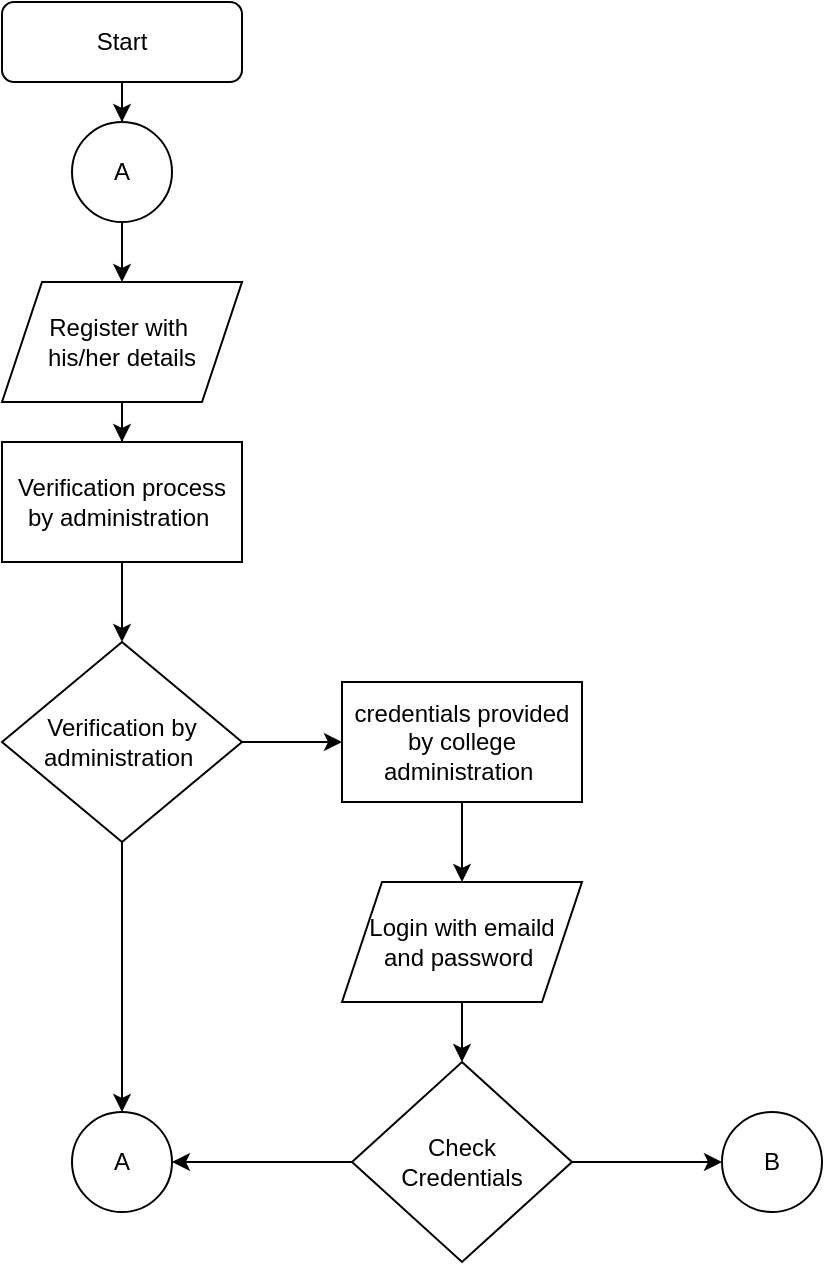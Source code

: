 <mxfile version="24.0.0" type="device" pages="4">
  <diagram id="xbVonTfnHlk0vza_ipS8" name="Page-1">
    <mxGraphModel dx="1500" dy="813" grid="1" gridSize="10" guides="1" tooltips="1" connect="1" arrows="1" fold="1" page="1" pageScale="1" pageWidth="827" pageHeight="1169" math="0" shadow="0">
      <root>
        <mxCell id="0" />
        <mxCell id="1" parent="0" />
        <mxCell id="sVwku7GrBBh_X-qJjAcb-12" value="" style="edgeStyle=orthogonalEdgeStyle;rounded=0;orthogonalLoop=1;jettySize=auto;html=1;labelBorderColor=none;labelBackgroundColor=none;fillColor=none;" edge="1" parent="1" source="sVwku7GrBBh_X-qJjAcb-2" target="sVwku7GrBBh_X-qJjAcb-11">
          <mxGeometry relative="1" as="geometry" />
        </mxCell>
        <mxCell id="sVwku7GrBBh_X-qJjAcb-2" value="Register with&amp;nbsp;&lt;div&gt;his/her details&lt;/div&gt;" style="shape=parallelogram;perimeter=parallelogramPerimeter;whiteSpace=wrap;html=1;fixedSize=1;labelBorderColor=none;labelBackgroundColor=none;fillColor=none;" vertex="1" parent="1">
          <mxGeometry y="140" width="120" height="60" as="geometry" />
        </mxCell>
        <mxCell id="sVwku7GrBBh_X-qJjAcb-38" value="" style="edgeStyle=orthogonalEdgeStyle;rounded=0;orthogonalLoop=1;jettySize=auto;html=1;labelBorderColor=none;labelBackgroundColor=none;fillColor=none;" edge="1" parent="1" source="sVwku7GrBBh_X-qJjAcb-5" target="sVwku7GrBBh_X-qJjAcb-37">
          <mxGeometry relative="1" as="geometry" />
        </mxCell>
        <mxCell id="sVwku7GrBBh_X-qJjAcb-41" value="" style="edgeStyle=orthogonalEdgeStyle;rounded=0;orthogonalLoop=1;jettySize=auto;html=1;labelBorderColor=none;labelBackgroundColor=none;fillColor=none;" edge="1" parent="1" source="sVwku7GrBBh_X-qJjAcb-5" target="sVwku7GrBBh_X-qJjAcb-15">
          <mxGeometry relative="1" as="geometry" />
        </mxCell>
        <mxCell id="sVwku7GrBBh_X-qJjAcb-5" value="Verification&amp;nbsp;&lt;span style=&quot;&quot;&gt;by administration&amp;nbsp;&lt;/span&gt;" style="rhombus;whiteSpace=wrap;html=1;labelBorderColor=none;labelBackgroundColor=none;fillColor=none;" vertex="1" parent="1">
          <mxGeometry y="320" width="120" height="100" as="geometry" />
        </mxCell>
        <mxCell id="sVwku7GrBBh_X-qJjAcb-10" value="" style="edgeStyle=orthogonalEdgeStyle;rounded=0;orthogonalLoop=1;jettySize=auto;html=1;labelBorderColor=none;labelBackgroundColor=none;fillColor=none;" edge="1" parent="1" source="sVwku7GrBBh_X-qJjAcb-7" target="sVwku7GrBBh_X-qJjAcb-9">
          <mxGeometry relative="1" as="geometry" />
        </mxCell>
        <mxCell id="sVwku7GrBBh_X-qJjAcb-7" value="Login with emaild&lt;div&gt;and password&amp;nbsp;&lt;/div&gt;" style="shape=parallelogram;perimeter=parallelogramPerimeter;whiteSpace=wrap;html=1;fixedSize=1;labelBorderColor=none;labelBackgroundColor=none;fillColor=none;" vertex="1" parent="1">
          <mxGeometry x="170" y="440" width="120" height="60" as="geometry" />
        </mxCell>
        <mxCell id="sVwku7GrBBh_X-qJjAcb-45" value="" style="edgeStyle=orthogonalEdgeStyle;rounded=0;orthogonalLoop=1;jettySize=auto;html=1;labelBorderColor=none;labelBackgroundColor=none;fillColor=none;" edge="1" parent="1" source="sVwku7GrBBh_X-qJjAcb-9">
          <mxGeometry relative="1" as="geometry">
            <mxPoint x="360" y="580.0" as="targetPoint" />
          </mxGeometry>
        </mxCell>
        <mxCell id="sVwku7GrBBh_X-qJjAcb-55" value="" style="edgeStyle=orthogonalEdgeStyle;rounded=0;orthogonalLoop=1;jettySize=auto;html=1;" edge="1" parent="1" source="sVwku7GrBBh_X-qJjAcb-9" target="sVwku7GrBBh_X-qJjAcb-37">
          <mxGeometry relative="1" as="geometry" />
        </mxCell>
        <mxCell id="sVwku7GrBBh_X-qJjAcb-9" value="Check&lt;br&gt;Credentials" style="rhombus;whiteSpace=wrap;html=1;labelBorderColor=none;labelBackgroundColor=none;fillColor=none;" vertex="1" parent="1">
          <mxGeometry x="175" y="530" width="110" height="100" as="geometry" />
        </mxCell>
        <mxCell id="sVwku7GrBBh_X-qJjAcb-13" value="" style="edgeStyle=orthogonalEdgeStyle;rounded=0;orthogonalLoop=1;jettySize=auto;html=1;labelBorderColor=none;labelBackgroundColor=none;fillColor=none;" edge="1" parent="1" source="sVwku7GrBBh_X-qJjAcb-11" target="sVwku7GrBBh_X-qJjAcb-5">
          <mxGeometry relative="1" as="geometry" />
        </mxCell>
        <mxCell id="sVwku7GrBBh_X-qJjAcb-11" value="Verification process&lt;div&gt;by administration&amp;nbsp;&lt;/div&gt;" style="rounded=0;whiteSpace=wrap;html=1;labelBorderColor=none;labelBackgroundColor=none;fillColor=none;" vertex="1" parent="1">
          <mxGeometry y="220" width="120" height="60" as="geometry" />
        </mxCell>
        <mxCell id="sVwku7GrBBh_X-qJjAcb-17" value="" style="edgeStyle=orthogonalEdgeStyle;rounded=0;orthogonalLoop=1;jettySize=auto;html=1;labelBorderColor=none;labelBackgroundColor=none;fillColor=none;" edge="1" parent="1" source="sVwku7GrBBh_X-qJjAcb-15" target="sVwku7GrBBh_X-qJjAcb-7">
          <mxGeometry relative="1" as="geometry" />
        </mxCell>
        <mxCell id="sVwku7GrBBh_X-qJjAcb-15" value="credentials provided&lt;div&gt;by college administration&amp;nbsp;&lt;/div&gt;" style="rounded=0;whiteSpace=wrap;html=1;labelBorderColor=none;labelBackgroundColor=none;fillColor=none;" vertex="1" parent="1">
          <mxGeometry x="170" y="340" width="120" height="60" as="geometry" />
        </mxCell>
        <mxCell id="sVwku7GrBBh_X-qJjAcb-34" value="" style="edgeStyle=orthogonalEdgeStyle;rounded=0;orthogonalLoop=1;jettySize=auto;html=1;labelBorderColor=none;labelBackgroundColor=none;fillColor=none;" edge="1" parent="1" source="sVwku7GrBBh_X-qJjAcb-23" target="sVwku7GrBBh_X-qJjAcb-27">
          <mxGeometry relative="1" as="geometry" />
        </mxCell>
        <mxCell id="sVwku7GrBBh_X-qJjAcb-23" value="Start" style="rounded=1;whiteSpace=wrap;html=1;labelBorderColor=none;labelBackgroundColor=none;fillColor=none;" vertex="1" parent="1">
          <mxGeometry width="120" height="40" as="geometry" />
        </mxCell>
        <mxCell id="sVwku7GrBBh_X-qJjAcb-32" value="" style="edgeStyle=orthogonalEdgeStyle;rounded=0;orthogonalLoop=1;jettySize=auto;html=1;labelBorderColor=none;labelBackgroundColor=none;fillColor=none;" edge="1" parent="1" source="sVwku7GrBBh_X-qJjAcb-27">
          <mxGeometry relative="1" as="geometry">
            <mxPoint x="60" y="140" as="targetPoint" />
          </mxGeometry>
        </mxCell>
        <mxCell id="sVwku7GrBBh_X-qJjAcb-27" value="A" style="ellipse;whiteSpace=wrap;html=1;aspect=fixed;labelBorderColor=none;labelBackgroundColor=none;fillColor=none;" vertex="1" parent="1">
          <mxGeometry x="35" y="60" width="50" height="50" as="geometry" />
        </mxCell>
        <mxCell id="sVwku7GrBBh_X-qJjAcb-37" value="A" style="ellipse;whiteSpace=wrap;html=1;aspect=fixed;labelBorderColor=none;labelBackgroundColor=none;fillColor=none;" vertex="1" parent="1">
          <mxGeometry x="35" y="555" width="50" height="50" as="geometry" />
        </mxCell>
        <mxCell id="sVwku7GrBBh_X-qJjAcb-54" value="B" style="ellipse;whiteSpace=wrap;html=1;aspect=fixed;labelBorderColor=none;labelBackgroundColor=none;fillColor=none;" vertex="1" parent="1">
          <mxGeometry x="360" y="555" width="50" height="50" as="geometry" />
        </mxCell>
      </root>
    </mxGraphModel>
  </diagram>
  <diagram id="FVwZv_9cPsZBtB37i9a-" name="Page-2">
    <mxGraphModel dx="1050" dy="569" grid="1" gridSize="10" guides="1" tooltips="1" connect="1" arrows="1" fold="1" page="1" pageScale="1" pageWidth="827" pageHeight="1169" math="0" shadow="0">
      <root>
        <mxCell id="0" />
        <mxCell id="1" parent="0" />
        <mxCell id="BHqlroTQ2KImtaG_qCxr-1" value="B" style="ellipse;whiteSpace=wrap;html=1;aspect=fixed;labelBorderColor=none;labelBackgroundColor=none;fillColor=none;" vertex="1" parent="1">
          <mxGeometry x="360" y="40" width="40" height="40" as="geometry" />
        </mxCell>
        <mxCell id="BHqlroTQ2KImtaG_qCxr-2" value="" style="endArrow=none;html=1;rounded=0;" edge="1" parent="1">
          <mxGeometry width="50" height="50" relative="1" as="geometry">
            <mxPoint x="160" y="120" as="sourcePoint" />
            <mxPoint x="600" y="120" as="targetPoint" />
          </mxGeometry>
        </mxCell>
        <mxCell id="BHqlroTQ2KImtaG_qCxr-3" value="" style="endArrow=classic;html=1;rounded=0;exitX=0.5;exitY=1;exitDx=0;exitDy=0;" edge="1" parent="1" source="BHqlroTQ2KImtaG_qCxr-1">
          <mxGeometry width="50" height="50" relative="1" as="geometry">
            <mxPoint x="361" y="160" as="sourcePoint" />
            <mxPoint x="380" y="120" as="targetPoint" />
          </mxGeometry>
        </mxCell>
        <mxCell id="BHqlroTQ2KImtaG_qCxr-4" value="" style="endArrow=classic;html=1;rounded=0;" edge="1" parent="1">
          <mxGeometry width="50" height="50" relative="1" as="geometry">
            <mxPoint x="160" y="120" as="sourcePoint" />
            <mxPoint x="160" y="180" as="targetPoint" />
          </mxGeometry>
        </mxCell>
        <mxCell id="BHqlroTQ2KImtaG_qCxr-5" value="" style="endArrow=classic;html=1;rounded=0;" edge="1" parent="1">
          <mxGeometry width="50" height="50" relative="1" as="geometry">
            <mxPoint x="600" y="120" as="sourcePoint" />
            <mxPoint x="600" y="180" as="targetPoint" />
          </mxGeometry>
        </mxCell>
        <mxCell id="BHqlroTQ2KImtaG_qCxr-6" value="" style="endArrow=classic;html=1;rounded=0;" edge="1" parent="1">
          <mxGeometry width="50" height="50" relative="1" as="geometry">
            <mxPoint x="300" y="120" as="sourcePoint" />
            <mxPoint x="300" y="180" as="targetPoint" />
          </mxGeometry>
        </mxCell>
        <mxCell id="BHqlroTQ2KImtaG_qCxr-7" value="" style="endArrow=classic;html=1;rounded=0;" edge="1" parent="1">
          <mxGeometry width="50" height="50" relative="1" as="geometry">
            <mxPoint x="460" y="120" as="sourcePoint" />
            <mxPoint x="460" y="180" as="targetPoint" />
          </mxGeometry>
        </mxCell>
        <mxCell id="BHqlroTQ2KImtaG_qCxr-8" value="Profile" style="rounded=1;whiteSpace=wrap;html=1;" vertex="1" parent="1">
          <mxGeometry x="100" y="180" width="120" height="40" as="geometry" />
        </mxCell>
        <mxCell id="BHqlroTQ2KImtaG_qCxr-9" value="Edit" style="rounded=1;whiteSpace=wrap;html=1;" vertex="1" parent="1">
          <mxGeometry x="240" y="180" width="120" height="40" as="geometry" />
        </mxCell>
        <mxCell id="BHqlroTQ2KImtaG_qCxr-10" value="" style="rounded=1;whiteSpace=wrap;html=1;" vertex="1" parent="1">
          <mxGeometry x="400" y="180" width="120" height="40" as="geometry" />
        </mxCell>
        <mxCell id="BHqlroTQ2KImtaG_qCxr-11" value="Logout" style="rounded=1;whiteSpace=wrap;html=1;" vertex="1" parent="1">
          <mxGeometry x="540" y="180" width="120" height="40" as="geometry" />
        </mxCell>
      </root>
    </mxGraphModel>
  </diagram>
  <diagram id="8cGwXaJemmDF9LUg0PzR" name="Admin-1">
    <mxGraphModel dx="1050" dy="1738" grid="1" gridSize="10" guides="1" tooltips="1" connect="1" arrows="1" fold="1" page="1" pageScale="1" pageWidth="827" pageHeight="1169" math="0" shadow="0">
      <root>
        <mxCell id="0" />
        <mxCell id="1" parent="0" />
        <mxCell id="K3NwIjqnaFog3F_oz-H1-2" value="" style="edgeStyle=orthogonalEdgeStyle;rounded=0;orthogonalLoop=1;jettySize=auto;html=1;" edge="1" parent="1" source="Dwnqsx3ygtohieU0l2i_-1" target="K3NwIjqnaFog3F_oz-H1-1">
          <mxGeometry relative="1" as="geometry" />
        </mxCell>
        <mxCell id="Dwnqsx3ygtohieU0l2i_-1" value="Start" style="rounded=1;whiteSpace=wrap;html=1;" vertex="1" parent="1">
          <mxGeometry x="40" y="-1160" width="120" height="40" as="geometry" />
        </mxCell>
        <mxCell id="K3NwIjqnaFog3F_oz-H1-4" value="" style="edgeStyle=orthogonalEdgeStyle;rounded=0;orthogonalLoop=1;jettySize=auto;html=1;" edge="1" parent="1" source="K3NwIjqnaFog3F_oz-H1-1" target="K3NwIjqnaFog3F_oz-H1-3">
          <mxGeometry relative="1" as="geometry" />
        </mxCell>
        <mxCell id="K3NwIjqnaFog3F_oz-H1-1" value="A" style="ellipse;whiteSpace=wrap;html=1;aspect=fixed;labelBorderColor=none;labelBackgroundColor=none;fillColor=none;" vertex="1" parent="1">
          <mxGeometry x="75" y="-1090" width="50" height="50" as="geometry" />
        </mxCell>
        <mxCell id="K3NwIjqnaFog3F_oz-H1-6" value="" style="edgeStyle=orthogonalEdgeStyle;rounded=0;orthogonalLoop=1;jettySize=auto;html=1;" edge="1" parent="1" source="K3NwIjqnaFog3F_oz-H1-3" target="K3NwIjqnaFog3F_oz-H1-5">
          <mxGeometry relative="1" as="geometry" />
        </mxCell>
        <mxCell id="K3NwIjqnaFog3F_oz-H1-3" value="Login&amp;nbsp;&lt;div&gt;Credentials&lt;/div&gt;" style="shape=parallelogram;perimeter=parallelogramPerimeter;whiteSpace=wrap;html=1;fixedSize=1;" vertex="1" parent="1">
          <mxGeometry x="40" y="-1020" width="120" height="60" as="geometry" />
        </mxCell>
        <mxCell id="K3NwIjqnaFog3F_oz-H1-10" value="" style="edgeStyle=orthogonalEdgeStyle;rounded=0;orthogonalLoop=1;jettySize=auto;html=1;" edge="1" parent="1" source="K3NwIjqnaFog3F_oz-H1-5" target="K3NwIjqnaFog3F_oz-H1-9">
          <mxGeometry relative="1" as="geometry" />
        </mxCell>
        <mxCell id="fHLOeKGdP6EbgdKb1Gco-2" value="" style="edgeStyle=orthogonalEdgeStyle;rounded=0;orthogonalLoop=1;jettySize=auto;html=1;entryX=0.5;entryY=0;entryDx=0;entryDy=0;" edge="1" parent="1" source="K3NwIjqnaFog3F_oz-H1-5" target="fHLOeKGdP6EbgdKb1Gco-1">
          <mxGeometry relative="1" as="geometry" />
        </mxCell>
        <mxCell id="K3NwIjqnaFog3F_oz-H1-5" value="&#xa;&lt;span style=&quot;color: rgb(0, 0, 0); font-family: Helvetica; font-size: 12px; font-style: normal; font-variant-ligatures: normal; font-variant-caps: normal; font-weight: 400; letter-spacing: normal; orphans: 2; text-align: center; text-indent: 0px; text-transform: none; widows: 2; word-spacing: 0px; -webkit-text-stroke-width: 0px; white-space: normal; background-color: rgb(251, 251, 251); text-decoration-thickness: initial; text-decoration-style: initial; text-decoration-color: initial; display: inline !important; float: none;&quot;&gt;Check&lt;/span&gt;&lt;br style=&quot;color: rgb(0, 0, 0); font-family: Helvetica; font-size: 12px; font-style: normal; font-variant-ligatures: normal; font-variant-caps: normal; font-weight: 400; letter-spacing: normal; orphans: 2; text-align: center; text-indent: 0px; text-transform: none; widows: 2; word-spacing: 0px; -webkit-text-stroke-width: 0px; white-space: normal; background-color: rgb(251, 251, 251); text-decoration-thickness: initial; text-decoration-style: initial; text-decoration-color: initial;&quot;&gt;&lt;span style=&quot;color: rgb(0, 0, 0); font-family: Helvetica; font-size: 12px; font-style: normal; font-variant-ligatures: normal; font-variant-caps: normal; font-weight: 400; letter-spacing: normal; orphans: 2; text-align: center; text-indent: 0px; text-transform: none; widows: 2; word-spacing: 0px; -webkit-text-stroke-width: 0px; white-space: normal; background-color: rgb(251, 251, 251); text-decoration-thickness: initial; text-decoration-style: initial; text-decoration-color: initial; display: inline !important; float: none;&quot;&gt;Credentials&lt;/span&gt;&#xa;&#xa;" style="rhombus;whiteSpace=wrap;html=1;" vertex="1" parent="1">
          <mxGeometry x="50" y="-930" width="100" height="100" as="geometry" />
        </mxCell>
        <mxCell id="K3NwIjqnaFog3F_oz-H1-9" value="A" style="ellipse;whiteSpace=wrap;html=1;aspect=fixed;labelBorderColor=none;labelBackgroundColor=none;fillColor=none;" vertex="1" parent="1">
          <mxGeometry x="75" y="-770" width="50" height="50" as="geometry" />
        </mxCell>
        <mxCell id="fHLOeKGdP6EbgdKb1Gco-8" value="" style="edgeStyle=orthogonalEdgeStyle;rounded=0;orthogonalLoop=1;jettySize=auto;html=1;" edge="1" parent="1" source="fHLOeKGdP6EbgdKb1Gco-1" target="fHLOeKGdP6EbgdKb1Gco-7">
          <mxGeometry relative="1" as="geometry" />
        </mxCell>
        <mxCell id="fHLOeKGdP6EbgdKb1Gco-1" value="Dashboard" style="rounded=1;whiteSpace=wrap;html=1;" vertex="1" parent="1">
          <mxGeometry x="240" y="-850" width="120" height="40" as="geometry" />
        </mxCell>
        <mxCell id="fHLOeKGdP6EbgdKb1Gco-7" value="B" style="ellipse;whiteSpace=wrap;html=1;aspect=fixed;labelBorderColor=none;labelBackgroundColor=none;fillColor=none;" vertex="1" parent="1">
          <mxGeometry x="275" y="-770" width="50" height="50" as="geometry" />
        </mxCell>
      </root>
    </mxGraphModel>
  </diagram>
  <diagram id="AH4wBhclATtnszdGGBsl" name="Admin-2">
    <mxGraphModel dx="1050" dy="569" grid="1" gridSize="10" guides="1" tooltips="1" connect="1" arrows="1" fold="1" page="1" pageScale="1" pageWidth="827" pageHeight="1169" math="0" shadow="0">
      <root>
        <mxCell id="0" />
        <mxCell id="1" parent="0" />
        <mxCell id="xRu8nhhhnXdRsSBLEhO--1" value="B" style="ellipse;whiteSpace=wrap;html=1;aspect=fixed;labelBorderColor=none;labelBackgroundColor=none;fillColor=none;" vertex="1" parent="1">
          <mxGeometry x="410" y="40" width="40" height="40" as="geometry" />
        </mxCell>
        <mxCell id="xRu8nhhhnXdRsSBLEhO--2" value="" style="endArrow=none;html=1;rounded=0;" edge="1" parent="1">
          <mxGeometry width="50" height="50" relative="1" as="geometry">
            <mxPoint x="130" y="120" as="sourcePoint" />
            <mxPoint x="710" y="120" as="targetPoint" />
          </mxGeometry>
        </mxCell>
        <mxCell id="xRu8nhhhnXdRsSBLEhO--3" value="" style="endArrow=classic;html=1;rounded=0;exitX=0.5;exitY=1;exitDx=0;exitDy=0;" edge="1" parent="1" source="xRu8nhhhnXdRsSBLEhO--1">
          <mxGeometry width="50" height="50" relative="1" as="geometry">
            <mxPoint x="411" y="160" as="sourcePoint" />
            <mxPoint x="430" y="120" as="targetPoint" />
          </mxGeometry>
        </mxCell>
        <mxCell id="xRu8nhhhnXdRsSBLEhO--4" value="" style="endArrow=classic;html=1;rounded=0;" edge="1" parent="1">
          <mxGeometry width="50" height="50" relative="1" as="geometry">
            <mxPoint x="130" y="120" as="sourcePoint" />
            <mxPoint x="130" y="180" as="targetPoint" />
          </mxGeometry>
        </mxCell>
        <mxCell id="xRu8nhhhnXdRsSBLEhO--5" value="" style="endArrow=classic;html=1;rounded=0;" edge="1" parent="1">
          <mxGeometry width="50" height="50" relative="1" as="geometry">
            <mxPoint x="570" y="120" as="sourcePoint" />
            <mxPoint x="570" y="180" as="targetPoint" />
          </mxGeometry>
        </mxCell>
        <mxCell id="xRu8nhhhnXdRsSBLEhO--6" value="" style="endArrow=classic;html=1;rounded=0;" edge="1" parent="1">
          <mxGeometry width="50" height="50" relative="1" as="geometry">
            <mxPoint x="280" y="120" as="sourcePoint" />
            <mxPoint x="280" y="180" as="targetPoint" />
          </mxGeometry>
        </mxCell>
        <mxCell id="xRu8nhhhnXdRsSBLEhO--7" value="" style="endArrow=classic;html=1;rounded=0;" edge="1" parent="1">
          <mxGeometry width="50" height="50" relative="1" as="geometry">
            <mxPoint x="430" y="120" as="sourcePoint" />
            <mxPoint x="430" y="180" as="targetPoint" />
          </mxGeometry>
        </mxCell>
        <mxCell id="xRu8nhhhnXdRsSBLEhO--13" value="" style="edgeStyle=orthogonalEdgeStyle;rounded=0;orthogonalLoop=1;jettySize=auto;html=1;" edge="1" parent="1" source="xRu8nhhhnXdRsSBLEhO--8" target="xRu8nhhhnXdRsSBLEhO--12">
          <mxGeometry relative="1" as="geometry" />
        </mxCell>
        <mxCell id="xRu8nhhhnXdRsSBLEhO--8" value="Department" style="rounded=1;whiteSpace=wrap;html=1;" vertex="1" parent="1">
          <mxGeometry x="70" y="180" width="120" height="40" as="geometry" />
        </mxCell>
        <mxCell id="xRu8nhhhnXdRsSBLEhO--15" value="" style="edgeStyle=orthogonalEdgeStyle;rounded=0;orthogonalLoop=1;jettySize=auto;html=1;" edge="1" parent="1" source="xRu8nhhhnXdRsSBLEhO--9" target="xRu8nhhhnXdRsSBLEhO--14">
          <mxGeometry relative="1" as="geometry" />
        </mxCell>
        <mxCell id="xRu8nhhhnXdRsSBLEhO--9" value="Faculties&amp;nbsp;" style="rounded=1;whiteSpace=wrap;html=1;" vertex="1" parent="1">
          <mxGeometry x="220" y="180" width="120" height="40" as="geometry" />
        </mxCell>
        <mxCell id="xRu8nhhhnXdRsSBLEhO--22" value="" style="edgeStyle=orthogonalEdgeStyle;rounded=0;orthogonalLoop=1;jettySize=auto;html=1;" edge="1" parent="1" source="xRu8nhhhnXdRsSBLEhO--10" target="xRu8nhhhnXdRsSBLEhO--20">
          <mxGeometry relative="1" as="geometry" />
        </mxCell>
        <mxCell id="xRu8nhhhnXdRsSBLEhO--10" value="Students" style="rounded=1;whiteSpace=wrap;html=1;" vertex="1" parent="1">
          <mxGeometry x="370" y="180" width="120" height="40" as="geometry" />
        </mxCell>
        <mxCell id="xRu8nhhhnXdRsSBLEhO--24" value="" style="edgeStyle=orthogonalEdgeStyle;rounded=0;orthogonalLoop=1;jettySize=auto;html=1;" edge="1" parent="1" source="xRu8nhhhnXdRsSBLEhO--11" target="xRu8nhhhnXdRsSBLEhO--23">
          <mxGeometry relative="1" as="geometry" />
        </mxCell>
        <mxCell id="xRu8nhhhnXdRsSBLEhO--11" value="Feedbacks" style="rounded=1;whiteSpace=wrap;html=1;" vertex="1" parent="1">
          <mxGeometry x="510" y="180" width="120" height="40" as="geometry" />
        </mxCell>
        <mxCell id="xRu8nhhhnXdRsSBLEhO--12" value="Department&lt;div&gt;Details&lt;/div&gt;" style="strokeWidth=2;html=1;shape=mxgraph.flowchart.display;whiteSpace=wrap;" vertex="1" parent="1">
          <mxGeometry x="80" y="260" width="100" height="50" as="geometry" />
        </mxCell>
        <mxCell id="xRu8nhhhnXdRsSBLEhO--18" value="" style="edgeStyle=orthogonalEdgeStyle;rounded=0;orthogonalLoop=1;jettySize=auto;html=1;" edge="1" parent="1" source="xRu8nhhhnXdRsSBLEhO--14" target="xRu8nhhhnXdRsSBLEhO--17">
          <mxGeometry relative="1" as="geometry" />
        </mxCell>
        <mxCell id="xRu8nhhhnXdRsSBLEhO--14" value="Manage Faculties&amp;nbsp;" style="rounded=1;whiteSpace=wrap;html=1;" vertex="1" parent="1">
          <mxGeometry x="220" y="265" width="120" height="40" as="geometry" />
        </mxCell>
        <mxCell id="xRu8nhhhnXdRsSBLEhO--17" value="Faculty&amp;nbsp;&lt;div&gt;Detials&lt;/div&gt;" style="strokeWidth=2;html=1;shape=mxgraph.flowchart.display;whiteSpace=wrap;" vertex="1" parent="1">
          <mxGeometry x="230" y="340" width="100" height="50" as="geometry" />
        </mxCell>
        <mxCell id="xRu8nhhhnXdRsSBLEhO--19" value="" style="edgeStyle=orthogonalEdgeStyle;rounded=0;orthogonalLoop=1;jettySize=auto;html=1;" edge="1" parent="1" source="xRu8nhhhnXdRsSBLEhO--20" target="xRu8nhhhnXdRsSBLEhO--21">
          <mxGeometry relative="1" as="geometry" />
        </mxCell>
        <mxCell id="xRu8nhhhnXdRsSBLEhO--20" value="Manage Student" style="rounded=1;whiteSpace=wrap;html=1;" vertex="1" parent="1">
          <mxGeometry x="370" y="265" width="120" height="40" as="geometry" />
        </mxCell>
        <mxCell id="xRu8nhhhnXdRsSBLEhO--21" value="Student&lt;div&gt;Details&lt;/div&gt;" style="strokeWidth=2;html=1;shape=mxgraph.flowchart.display;whiteSpace=wrap;" vertex="1" parent="1">
          <mxGeometry x="380" y="340" width="100" height="50" as="geometry" />
        </mxCell>
        <mxCell id="xRu8nhhhnXdRsSBLEhO--23" value="Feedbacks" style="strokeWidth=2;html=1;shape=mxgraph.flowchart.display;whiteSpace=wrap;" vertex="1" parent="1">
          <mxGeometry x="520" y="260" width="100" height="50" as="geometry" />
        </mxCell>
        <mxCell id="xRu8nhhhnXdRsSBLEhO--25" value="" style="endArrow=classic;html=1;rounded=0;" edge="1" parent="1">
          <mxGeometry width="50" height="50" relative="1" as="geometry">
            <mxPoint x="709.5" y="120" as="sourcePoint" />
            <mxPoint x="709.5" y="180" as="targetPoint" />
          </mxGeometry>
        </mxCell>
        <mxCell id="xRu8nhhhnXdRsSBLEhO--26" value="" style="edgeStyle=orthogonalEdgeStyle;rounded=0;orthogonalLoop=1;jettySize=auto;html=1;exitX=0.5;exitY=1;exitDx=0;exitDy=0;" edge="1" parent="1" source="xRu8nhhhnXdRsSBLEhO--28">
          <mxGeometry relative="1" as="geometry">
            <mxPoint x="700" y="220" as="sourcePoint" />
            <mxPoint x="710" y="260" as="targetPoint" />
          </mxGeometry>
        </mxCell>
        <mxCell id="xRu8nhhhnXdRsSBLEhO--28" value="Logout" style="rounded=1;whiteSpace=wrap;html=1;" vertex="1" parent="1">
          <mxGeometry x="650" y="180" width="120" height="40" as="geometry" />
        </mxCell>
        <mxCell id="xRu8nhhhnXdRsSBLEhO--29" value="A" style="ellipse;whiteSpace=wrap;html=1;aspect=fixed;labelBorderColor=none;labelBackgroundColor=none;fillColor=none;" vertex="1" parent="1">
          <mxGeometry x="690" y="260" width="40" height="40" as="geometry" />
        </mxCell>
      </root>
    </mxGraphModel>
  </diagram>
</mxfile>
